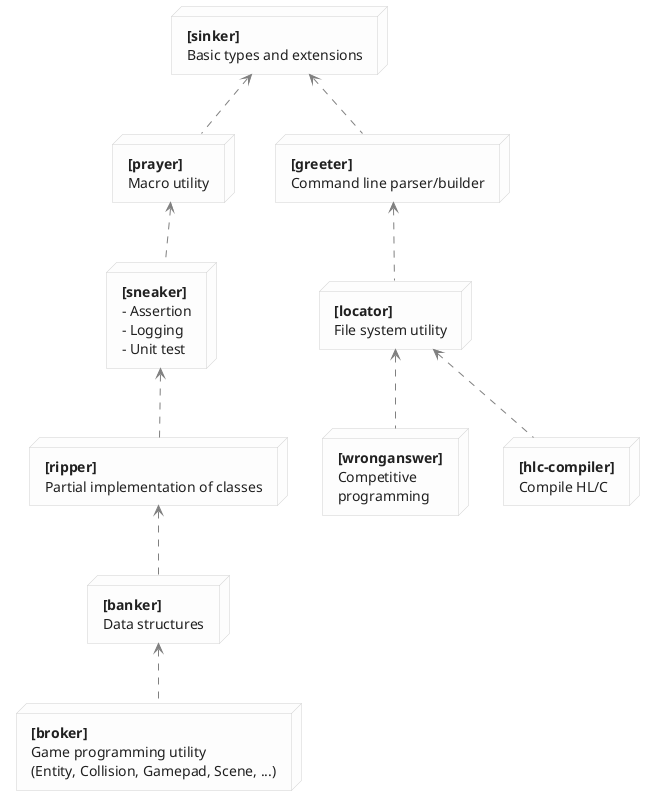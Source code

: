 @startuml diagram

' ---- (style) --------------------------------

skinparam shadowing false
skinparam backgroundColor White
skinparam node {
  BackgroundColor #FDFDFD
  BorderColor #D0D0D0
  FontColor #202020
}
skinparam ArrowColor #808080
skinparam note {
  BackgroundColor White
  FontColor #606060
  BorderColor #C0C0C0
}

' ---- (diagram) ------------------------------

node sinker [
  **[sinker]**
  Basic types and extensions
]

node prayer [
  **[prayer]**
  Macro utility
]

node sneaker [
  **[sneaker]**
  - Assertion
  - Logging
  - Unit test
]

node ripper [
  **[ripper]**
  Partial implementation of classes
]

node banker [
  **[banker]**
  Data structures
]

node broker [
  **[broker]**
  Game programming utility
  (Entity, Collision, Gamepad, Scene, ...)
]

node greeter [
  **[greeter]**
  Command line parser/builder
]

node locator [
  **[locator]**
  File system utility
]

node wronganswer [
  **[wronganswer]**
  Competitive
  programming
]

node hlc_compiler [
  **[hlc-compiler]**
  Compile HL/C
]

sinker <.. prayer
prayer <.. sneaker
sneaker <.. ripper
ripper <.. banker
banker <.. broker

sinker <.. greeter
greeter <.. locator
locator <.. wronganswer
locator <.. hlc_compiler

@enduml

